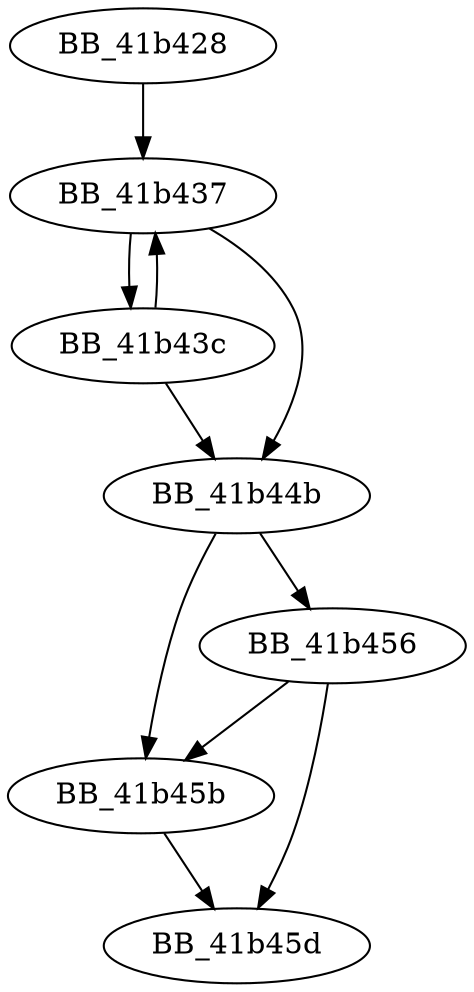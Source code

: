 DiGraph _siglookup{
BB_41b428->BB_41b437
BB_41b437->BB_41b43c
BB_41b437->BB_41b44b
BB_41b43c->BB_41b437
BB_41b43c->BB_41b44b
BB_41b44b->BB_41b456
BB_41b44b->BB_41b45b
BB_41b456->BB_41b45b
BB_41b456->BB_41b45d
BB_41b45b->BB_41b45d
}
